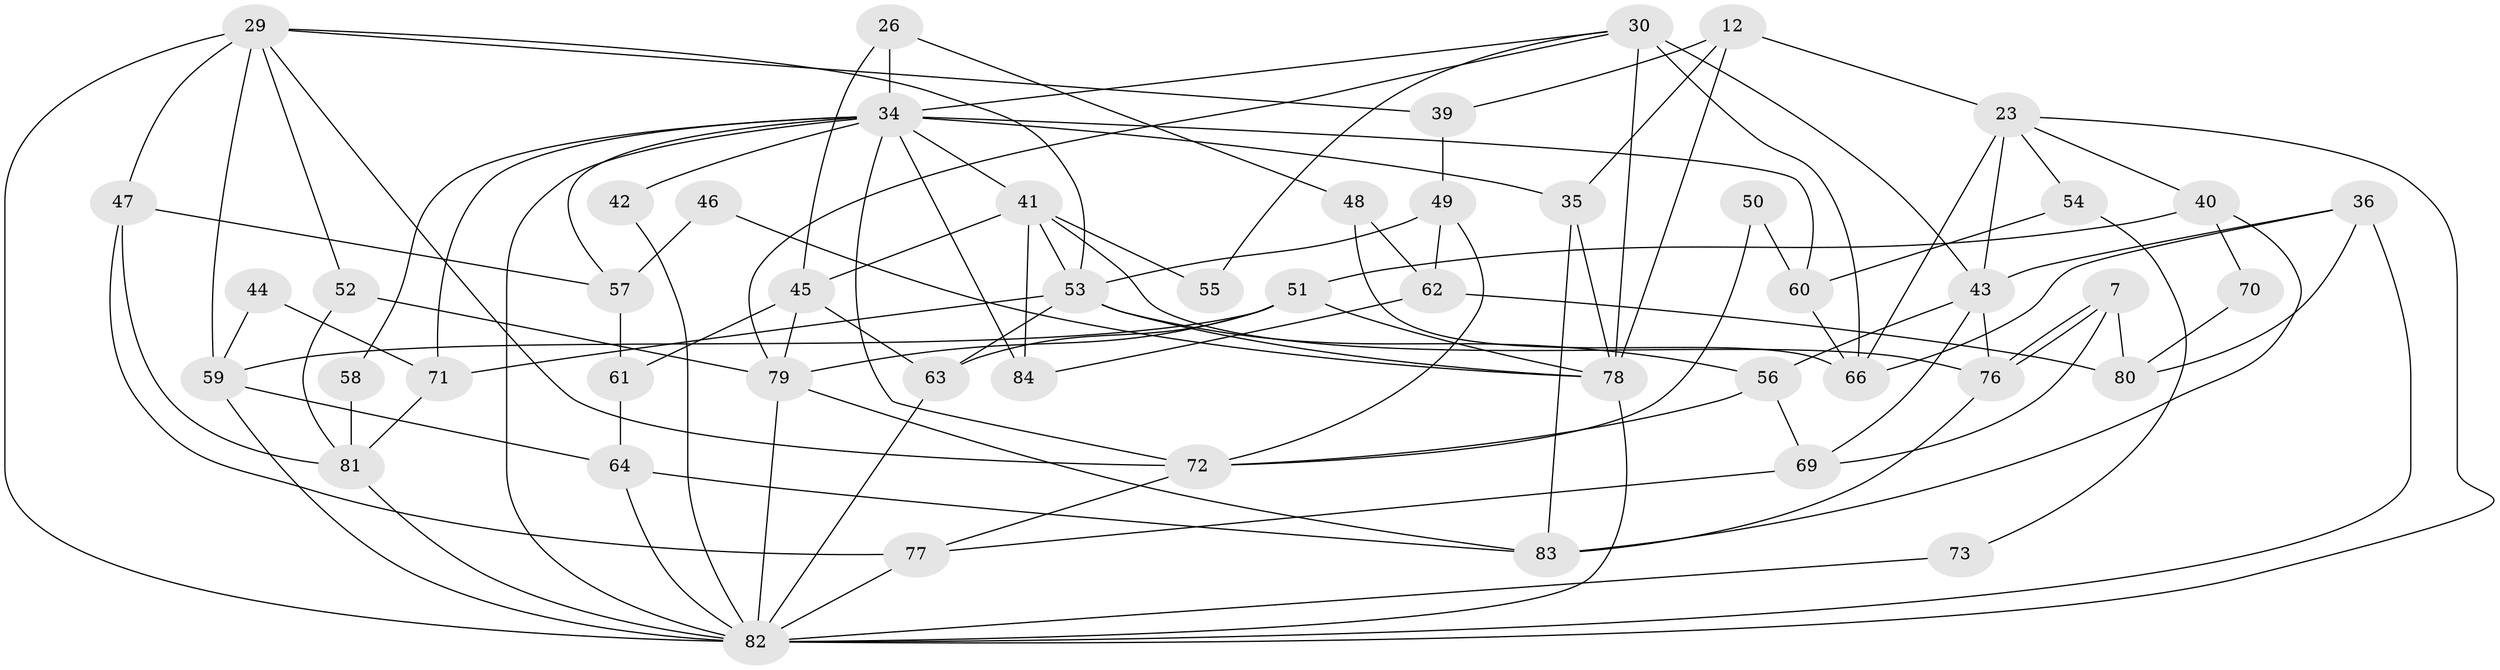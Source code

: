 // original degree distribution, {4: 0.2619047619047619, 6: 0.09523809523809523, 3: 0.23809523809523808, 2: 0.15476190476190477, 5: 0.20238095238095238, 7: 0.03571428571428571, 8: 0.011904761904761904}
// Generated by graph-tools (version 1.1) at 2025/55/03/04/25 21:55:22]
// undirected, 50 vertices, 111 edges
graph export_dot {
graph [start="1"]
  node [color=gray90,style=filled];
  7;
  12 [super="+5"];
  23;
  26;
  29 [super="+3"];
  30 [super="+20"];
  34 [super="+17+25+15"];
  35;
  36 [super="+6+16"];
  39;
  40;
  41 [super="+33"];
  42 [super="+38"];
  43 [super="+27+22"];
  44;
  45;
  46;
  47 [super="+14"];
  48;
  49;
  50;
  51;
  52;
  53 [super="+31"];
  54;
  55;
  56 [super="+32"];
  57;
  58;
  59 [super="+18"];
  60;
  61;
  62;
  63;
  64 [super="+19"];
  66;
  69;
  70;
  71 [super="+67"];
  72;
  73;
  76;
  77;
  78 [super="+11+75"];
  79 [super="+65"];
  80;
  81 [super="+9"];
  82 [super="+37+68+13"];
  83;
  84 [super="+74"];
  7 -- 69;
  7 -- 76;
  7 -- 76;
  7 -- 80;
  12 -- 35 [weight=2];
  12 -- 23;
  12 -- 39;
  12 -- 78;
  23 -- 40;
  23 -- 82;
  23 -- 43 [weight=2];
  23 -- 54;
  23 -- 66;
  26 -- 45;
  26 -- 48;
  26 -- 34;
  29 -- 72;
  29 -- 47;
  29 -- 52;
  29 -- 82;
  29 -- 39;
  29 -- 59 [weight=2];
  29 -- 53;
  30 -- 55 [weight=2];
  30 -- 66;
  30 -- 43 [weight=2];
  30 -- 79;
  30 -- 78 [weight=2];
  30 -- 34;
  34 -- 84 [weight=2];
  34 -- 72;
  34 -- 42 [weight=3];
  34 -- 58;
  34 -- 60;
  34 -- 35;
  34 -- 82 [weight=3];
  34 -- 57;
  34 -- 41;
  34 -- 71;
  35 -- 83;
  35 -- 78;
  36 -- 66;
  36 -- 43;
  36 -- 82 [weight=2];
  36 -- 80;
  39 -- 49;
  40 -- 51;
  40 -- 83;
  40 -- 70;
  41 -- 45;
  41 -- 76 [weight=2];
  41 -- 55 [weight=2];
  41 -- 84;
  41 -- 53;
  42 -- 82;
  43 -- 76;
  43 -- 69;
  43 -- 56;
  44 -- 71;
  44 -- 59;
  45 -- 63;
  45 -- 61;
  45 -- 79;
  46 -- 57;
  46 -- 78;
  47 -- 57;
  47 -- 77 [weight=2];
  47 -- 81;
  48 -- 66;
  48 -- 62;
  49 -- 72;
  49 -- 62;
  49 -- 53;
  50 -- 72;
  50 -- 60;
  51 -- 79 [weight=2];
  51 -- 59;
  51 -- 63;
  51 -- 78;
  52 -- 79;
  52 -- 81;
  53 -- 71 [weight=2];
  53 -- 56;
  53 -- 78;
  53 -- 63;
  54 -- 60;
  54 -- 73;
  56 -- 69;
  56 -- 72;
  57 -- 61;
  58 -- 81;
  59 -- 64;
  59 -- 82;
  60 -- 66;
  61 -- 64 [weight=2];
  62 -- 80;
  62 -- 84;
  63 -- 82;
  64 -- 83;
  64 -- 82;
  69 -- 77;
  70 -- 80;
  71 -- 81;
  72 -- 77;
  73 -- 82;
  76 -- 83;
  77 -- 82 [weight=2];
  78 -- 82;
  79 -- 83;
  79 -- 82 [weight=2];
  81 -- 82;
}
